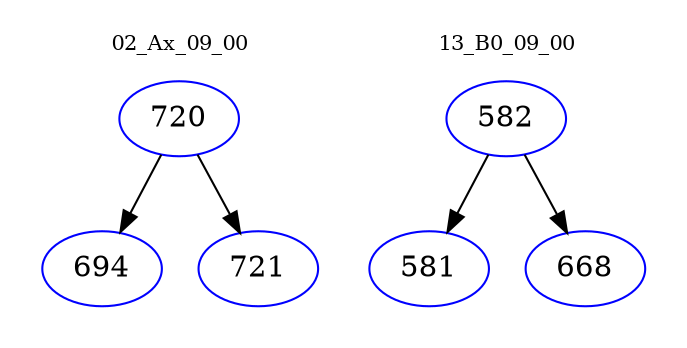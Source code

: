 digraph{
subgraph cluster_0 {
color = white
label = "02_Ax_09_00";
fontsize=10;
T0_720 [label="720", color="blue"]
T0_720 -> T0_694 [color="black"]
T0_694 [label="694", color="blue"]
T0_720 -> T0_721 [color="black"]
T0_721 [label="721", color="blue"]
}
subgraph cluster_1 {
color = white
label = "13_B0_09_00";
fontsize=10;
T1_582 [label="582", color="blue"]
T1_582 -> T1_581 [color="black"]
T1_581 [label="581", color="blue"]
T1_582 -> T1_668 [color="black"]
T1_668 [label="668", color="blue"]
}
}
